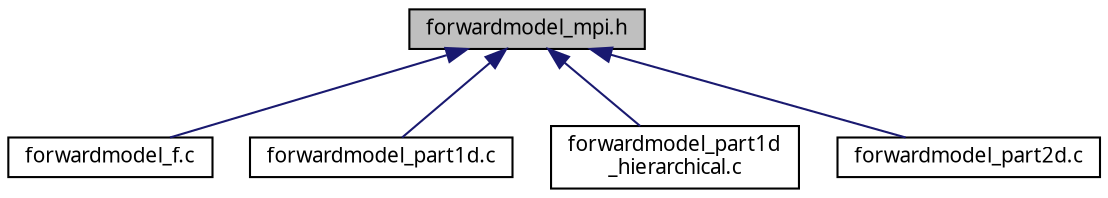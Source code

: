 digraph "forwardmodel_mpi.h"
{
  edge [fontname="FreeSans.ttf",fontsize="10",labelfontname="FreeSans.ttf",labelfontsize="10"];
  node [fontname="FreeSans.ttf",fontsize="10",shape=record];
  Node1 [label="forwardmodel_mpi.h",height=0.2,width=0.4,color="black", fillcolor="grey75", style="filled", fontcolor="black"];
  Node1 -> Node2 [dir="back",color="midnightblue",fontsize="10",style="solid"];
  Node2 [label="forwardmodel_f.c",height=0.2,width=0.4,color="black", fillcolor="white", style="filled",URL="$forwardmodel__f_8c.html"];
  Node1 -> Node3 [dir="back",color="midnightblue",fontsize="10",style="solid"];
  Node3 [label="forwardmodel_part1d.c",height=0.2,width=0.4,color="black", fillcolor="white", style="filled",URL="$forwardmodel__part1d_8c.html"];
  Node1 -> Node4 [dir="back",color="midnightblue",fontsize="10",style="solid"];
  Node4 [label="forwardmodel_part1d\l_hierarchical.c",height=0.2,width=0.4,color="black", fillcolor="white", style="filled",URL="$forwardmodel__part1d__hierarchical_8c.html"];
  Node1 -> Node5 [dir="back",color="midnightblue",fontsize="10",style="solid"];
  Node5 [label="forwardmodel_part2d.c",height=0.2,width=0.4,color="black", fillcolor="white", style="filled",URL="$forwardmodel__part2d_8c.html"];
}
